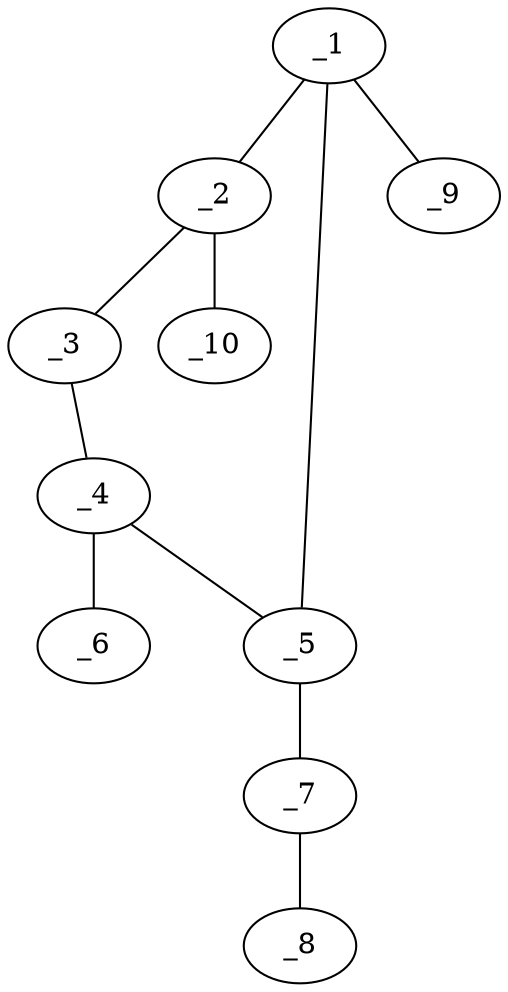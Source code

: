 graph molid686264 {
	_1	 [charge=0,
		chem=1,
		symbol="C  ",
		x="2.9511",
		y="-0.4139"];
	_2	 [charge=0,
		chem=1,
		symbol="C  ",
		x="3.2601",
		y="-1.3649"];
	_1 -- _2	 [valence=2];
	_5	 [charge=0,
		chem=1,
		symbol="C  ",
		x="3.7601",
		y="0.1739"];
	_1 -- _5	 [valence=1];
	_9	 [charge=0,
		chem=1,
		symbol="C  ",
		x=2,
		y="-0.1048"];
	_1 -- _9	 [valence=1];
	_3	 [charge=0,
		chem=2,
		symbol="O  ",
		x="4.2601",
		y="-1.3649"];
	_2 -- _3	 [valence=1];
	_10	 [charge=0,
		chem=1,
		symbol="C  ",
		x="2.6723",
		y="-2.1739"];
	_2 -- _10	 [valence=1];
	_4	 [charge=0,
		chem=1,
		symbol="C  ",
		x="4.5691",
		y="-0.4139"];
	_3 -- _4	 [valence=1];
	_4 -- _5	 [valence=2];
	_6	 [charge=0,
		chem=4,
		symbol="N  ",
		x="5.5201",
		y="-0.1048"];
	_4 -- _6	 [valence=1];
	_7	 [charge=0,
		chem=1,
		symbol="C  ",
		x="3.7601",
		y="1.1739"];
	_5 -- _7	 [valence=1];
	_8	 [charge=0,
		chem=4,
		symbol="N  ",
		x="3.7601",
		y="2.1739"];
	_7 -- _8	 [valence=3];
}
